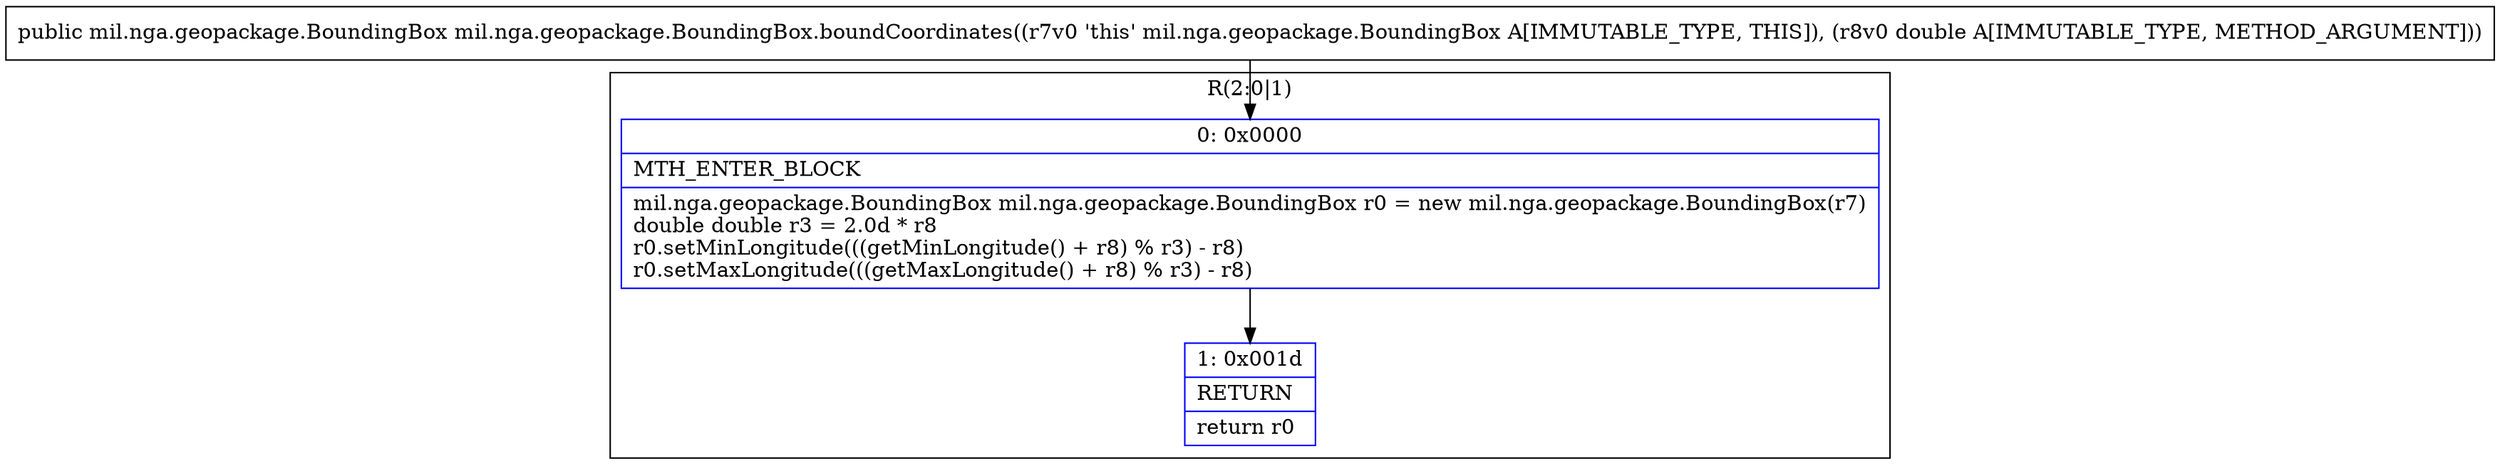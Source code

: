 digraph "CFG formil.nga.geopackage.BoundingBox.boundCoordinates(D)Lmil\/nga\/geopackage\/BoundingBox;" {
subgraph cluster_Region_1873252097 {
label = "R(2:0|1)";
node [shape=record,color=blue];
Node_0 [shape=record,label="{0\:\ 0x0000|MTH_ENTER_BLOCK\l|mil.nga.geopackage.BoundingBox mil.nga.geopackage.BoundingBox r0 = new mil.nga.geopackage.BoundingBox(r7)\ldouble double r3 = 2.0d * r8\lr0.setMinLongitude(((getMinLongitude() + r8) % r3) \- r8)\lr0.setMaxLongitude(((getMaxLongitude() + r8) % r3) \- r8)\l}"];
Node_1 [shape=record,label="{1\:\ 0x001d|RETURN\l|return r0\l}"];
}
MethodNode[shape=record,label="{public mil.nga.geopackage.BoundingBox mil.nga.geopackage.BoundingBox.boundCoordinates((r7v0 'this' mil.nga.geopackage.BoundingBox A[IMMUTABLE_TYPE, THIS]), (r8v0 double A[IMMUTABLE_TYPE, METHOD_ARGUMENT])) }"];
MethodNode -> Node_0;
Node_0 -> Node_1;
}

